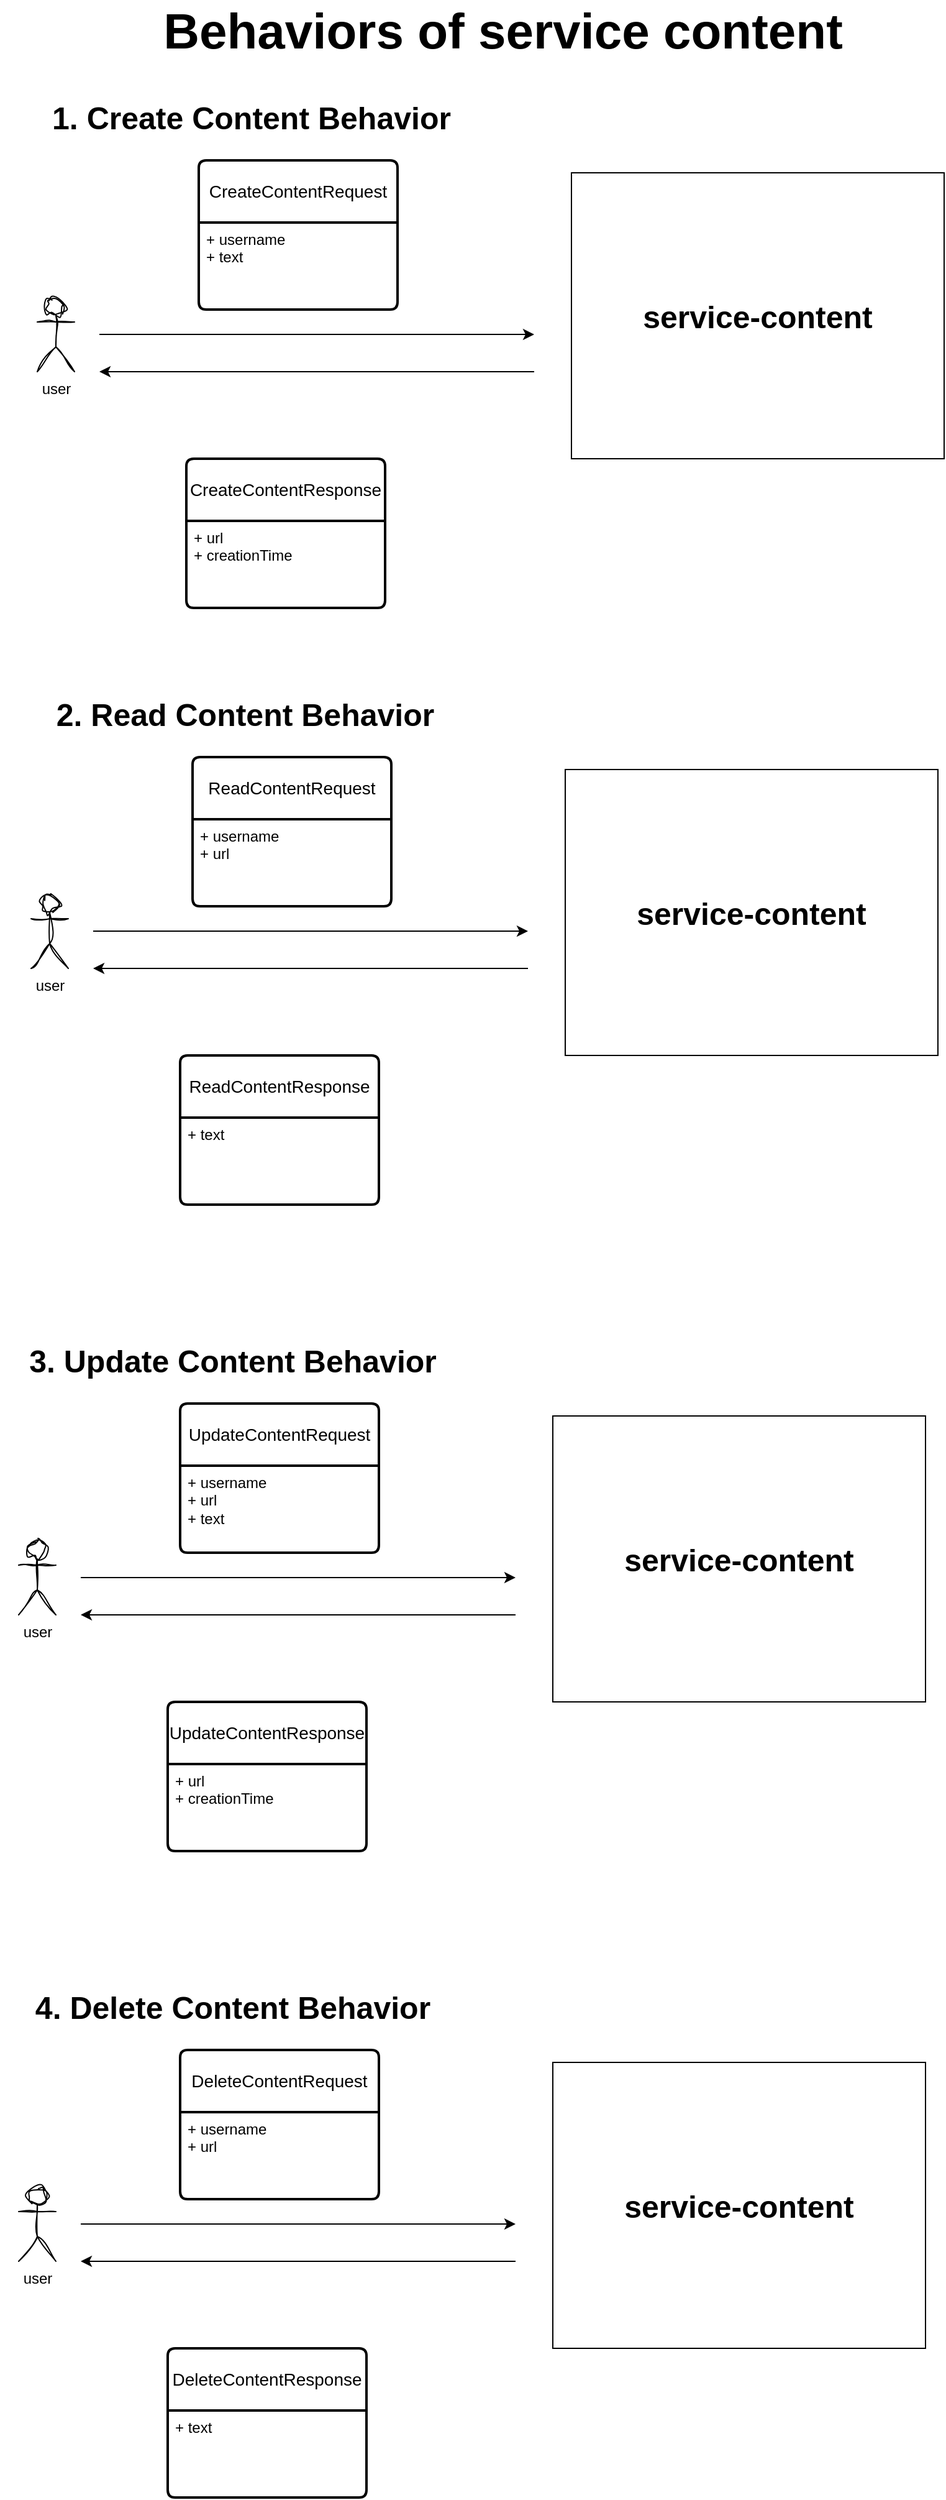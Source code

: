 <mxfile version="26.0.14">
  <diagram name="Page-1" id="1795E4FmXhNEjwSdAtzC">
    <mxGraphModel dx="989" dy="545" grid="1" gridSize="10" guides="1" tooltips="1" connect="1" arrows="1" fold="1" page="1" pageScale="1" pageWidth="850" pageHeight="1100" math="0" shadow="0">
      <root>
        <mxCell id="0" />
        <mxCell id="1" parent="0" />
        <mxCell id="fvmiOmB98l_UNaLvc_Y1-2" value="&lt;font style=&quot;font-size: 40px;&quot;&gt;&lt;b&gt;Behaviors of service content&lt;/b&gt;&lt;/font&gt;" style="text;html=1;align=center;verticalAlign=middle;whiteSpace=wrap;rounded=0;" vertex="1" parent="1">
          <mxGeometry x="110" y="60" width="610" height="30" as="geometry" />
        </mxCell>
        <mxCell id="fvmiOmB98l_UNaLvc_Y1-5" value="user" style="shape=umlActor;verticalLabelPosition=bottom;verticalAlign=top;html=1;outlineConnect=0;sketch=1;curveFitting=1;jiggle=2;" vertex="1" parent="1">
          <mxGeometry x="40" y="290" width="30" height="60" as="geometry" />
        </mxCell>
        <mxCell id="fvmiOmB98l_UNaLvc_Y1-10" value="service-content" style="rounded=0;whiteSpace=wrap;html=1;fontSize=25;fontStyle=1" vertex="1" parent="1">
          <mxGeometry x="470" y="190" width="300" height="230" as="geometry" />
        </mxCell>
        <mxCell id="fvmiOmB98l_UNaLvc_Y1-11" value="CreateContentRequest" style="swimlane;childLayout=stackLayout;horizontal=1;startSize=50;horizontalStack=0;rounded=1;fontSize=14;fontStyle=0;strokeWidth=2;resizeParent=0;resizeLast=1;shadow=0;dashed=0;align=center;arcSize=4;whiteSpace=wrap;html=1;" vertex="1" parent="1">
          <mxGeometry x="170" y="180" width="160" height="120" as="geometry" />
        </mxCell>
        <mxCell id="fvmiOmB98l_UNaLvc_Y1-12" value="&lt;div&gt;+ username&lt;/div&gt;&lt;div&gt;+ text&lt;/div&gt;" style="align=left;strokeColor=none;fillColor=none;spacingLeft=4;fontSize=12;verticalAlign=top;resizable=0;rotatable=0;part=1;html=1;" vertex="1" parent="fvmiOmB98l_UNaLvc_Y1-11">
          <mxGeometry y="50" width="160" height="70" as="geometry" />
        </mxCell>
        <mxCell id="fvmiOmB98l_UNaLvc_Y1-38" value="CreateContentResponse" style="swimlane;childLayout=stackLayout;horizontal=1;startSize=50;horizontalStack=0;rounded=1;fontSize=14;fontStyle=0;strokeWidth=2;resizeParent=0;resizeLast=1;shadow=0;dashed=0;align=center;arcSize=4;whiteSpace=wrap;html=1;" vertex="1" parent="1">
          <mxGeometry x="160" y="420" width="160" height="120" as="geometry" />
        </mxCell>
        <mxCell id="fvmiOmB98l_UNaLvc_Y1-39" value="&lt;div&gt;+ url&lt;/div&gt;&lt;div&gt;+ creationTime&lt;/div&gt;" style="align=left;strokeColor=none;fillColor=none;spacingLeft=4;fontSize=12;verticalAlign=top;resizable=0;rotatable=0;part=1;html=1;" vertex="1" parent="fvmiOmB98l_UNaLvc_Y1-38">
          <mxGeometry y="50" width="160" height="70" as="geometry" />
        </mxCell>
        <mxCell id="fvmiOmB98l_UNaLvc_Y1-40" value="" style="endArrow=classic;html=1;rounded=0;" edge="1" parent="1">
          <mxGeometry width="50" height="50" relative="1" as="geometry">
            <mxPoint x="90" y="320" as="sourcePoint" />
            <mxPoint x="440" y="320" as="targetPoint" />
          </mxGeometry>
        </mxCell>
        <mxCell id="fvmiOmB98l_UNaLvc_Y1-41" value="" style="endArrow=classic;html=1;rounded=0;" edge="1" parent="1">
          <mxGeometry width="50" height="50" relative="1" as="geometry">
            <mxPoint x="440" y="350" as="sourcePoint" />
            <mxPoint x="90" y="350" as="targetPoint" />
          </mxGeometry>
        </mxCell>
        <mxCell id="fvmiOmB98l_UNaLvc_Y1-42" value="&lt;font style=&quot;font-size: 25px;&quot;&gt;&lt;b&gt;1. Create Content Behavior&lt;/b&gt;&lt;/font&gt;" style="text;html=1;align=center;verticalAlign=middle;whiteSpace=wrap;rounded=0;" vertex="1" parent="1">
          <mxGeometry x="25" y="130" width="375" height="30" as="geometry" />
        </mxCell>
        <mxCell id="fvmiOmB98l_UNaLvc_Y1-52" value="user" style="shape=umlActor;verticalLabelPosition=bottom;verticalAlign=top;html=1;outlineConnect=0;sketch=1;curveFitting=1;jiggle=2;" vertex="1" parent="1">
          <mxGeometry x="35" y="770" width="30" height="60" as="geometry" />
        </mxCell>
        <mxCell id="fvmiOmB98l_UNaLvc_Y1-53" value="service-content" style="rounded=0;whiteSpace=wrap;html=1;fontSize=25;fontStyle=1" vertex="1" parent="1">
          <mxGeometry x="465" y="670" width="300" height="230" as="geometry" />
        </mxCell>
        <mxCell id="fvmiOmB98l_UNaLvc_Y1-54" value="ReadContentRequest" style="swimlane;childLayout=stackLayout;horizontal=1;startSize=50;horizontalStack=0;rounded=1;fontSize=14;fontStyle=0;strokeWidth=2;resizeParent=0;resizeLast=1;shadow=0;dashed=0;align=center;arcSize=4;whiteSpace=wrap;html=1;" vertex="1" parent="1">
          <mxGeometry x="165" y="660" width="160" height="120" as="geometry" />
        </mxCell>
        <mxCell id="fvmiOmB98l_UNaLvc_Y1-55" value="&lt;div&gt;+ username&lt;/div&gt;&lt;div&gt;+ url&lt;/div&gt;" style="align=left;strokeColor=none;fillColor=none;spacingLeft=4;fontSize=12;verticalAlign=top;resizable=0;rotatable=0;part=1;html=1;" vertex="1" parent="fvmiOmB98l_UNaLvc_Y1-54">
          <mxGeometry y="50" width="160" height="70" as="geometry" />
        </mxCell>
        <mxCell id="fvmiOmB98l_UNaLvc_Y1-56" value="ReadContentResponse" style="swimlane;childLayout=stackLayout;horizontal=1;startSize=50;horizontalStack=0;rounded=1;fontSize=14;fontStyle=0;strokeWidth=2;resizeParent=0;resizeLast=1;shadow=0;dashed=0;align=center;arcSize=4;whiteSpace=wrap;html=1;" vertex="1" parent="1">
          <mxGeometry x="155" y="900" width="160" height="120" as="geometry" />
        </mxCell>
        <mxCell id="fvmiOmB98l_UNaLvc_Y1-57" value="+ text" style="align=left;strokeColor=none;fillColor=none;spacingLeft=4;fontSize=12;verticalAlign=top;resizable=0;rotatable=0;part=1;html=1;" vertex="1" parent="fvmiOmB98l_UNaLvc_Y1-56">
          <mxGeometry y="50" width="160" height="70" as="geometry" />
        </mxCell>
        <mxCell id="fvmiOmB98l_UNaLvc_Y1-58" value="" style="endArrow=classic;html=1;rounded=0;" edge="1" parent="1">
          <mxGeometry width="50" height="50" relative="1" as="geometry">
            <mxPoint x="85" y="800" as="sourcePoint" />
            <mxPoint x="435" y="800" as="targetPoint" />
          </mxGeometry>
        </mxCell>
        <mxCell id="fvmiOmB98l_UNaLvc_Y1-59" value="" style="endArrow=classic;html=1;rounded=0;" edge="1" parent="1">
          <mxGeometry width="50" height="50" relative="1" as="geometry">
            <mxPoint x="435" y="830" as="sourcePoint" />
            <mxPoint x="85" y="830" as="targetPoint" />
          </mxGeometry>
        </mxCell>
        <mxCell id="fvmiOmB98l_UNaLvc_Y1-60" value="&lt;font style=&quot;font-size: 25px;&quot;&gt;&lt;b&gt;2. Read Content Behavior&lt;/b&gt;&lt;/font&gt;" style="text;html=1;align=center;verticalAlign=middle;whiteSpace=wrap;rounded=0;" vertex="1" parent="1">
          <mxGeometry x="20" y="610" width="375" height="30" as="geometry" />
        </mxCell>
        <mxCell id="fvmiOmB98l_UNaLvc_Y1-61" value="user" style="shape=umlActor;verticalLabelPosition=bottom;verticalAlign=top;html=1;outlineConnect=0;sketch=1;curveFitting=1;jiggle=2;" vertex="1" parent="1">
          <mxGeometry x="25" y="1290" width="30" height="60" as="geometry" />
        </mxCell>
        <mxCell id="fvmiOmB98l_UNaLvc_Y1-62" value="service-content" style="rounded=0;whiteSpace=wrap;html=1;fontSize=25;fontStyle=1" vertex="1" parent="1">
          <mxGeometry x="455" y="1190" width="300" height="230" as="geometry" />
        </mxCell>
        <mxCell id="fvmiOmB98l_UNaLvc_Y1-63" value="UpdateContentRequest" style="swimlane;childLayout=stackLayout;horizontal=1;startSize=50;horizontalStack=0;rounded=1;fontSize=14;fontStyle=0;strokeWidth=2;resizeParent=0;resizeLast=1;shadow=0;dashed=0;align=center;arcSize=4;whiteSpace=wrap;html=1;" vertex="1" parent="1">
          <mxGeometry x="155" y="1180" width="160" height="120" as="geometry" />
        </mxCell>
        <mxCell id="fvmiOmB98l_UNaLvc_Y1-64" value="&lt;div&gt;+ username&lt;/div&gt;&lt;div&gt;+ url&lt;/div&gt;&lt;div&gt;+ text&lt;/div&gt;" style="align=left;strokeColor=none;fillColor=none;spacingLeft=4;fontSize=12;verticalAlign=top;resizable=0;rotatable=0;part=1;html=1;" vertex="1" parent="fvmiOmB98l_UNaLvc_Y1-63">
          <mxGeometry y="50" width="160" height="70" as="geometry" />
        </mxCell>
        <mxCell id="fvmiOmB98l_UNaLvc_Y1-65" value="UpdateContentResponse" style="swimlane;childLayout=stackLayout;horizontal=1;startSize=50;horizontalStack=0;rounded=1;fontSize=14;fontStyle=0;strokeWidth=2;resizeParent=0;resizeLast=1;shadow=0;dashed=0;align=center;arcSize=4;whiteSpace=wrap;html=1;" vertex="1" parent="1">
          <mxGeometry x="145" y="1420" width="160" height="120" as="geometry" />
        </mxCell>
        <mxCell id="fvmiOmB98l_UNaLvc_Y1-66" value="&lt;div&gt;+ url&lt;/div&gt;&lt;div&gt;+ creationTime&lt;/div&gt;" style="align=left;strokeColor=none;fillColor=none;spacingLeft=4;fontSize=12;verticalAlign=top;resizable=0;rotatable=0;part=1;html=1;" vertex="1" parent="fvmiOmB98l_UNaLvc_Y1-65">
          <mxGeometry y="50" width="160" height="70" as="geometry" />
        </mxCell>
        <mxCell id="fvmiOmB98l_UNaLvc_Y1-67" value="" style="endArrow=classic;html=1;rounded=0;" edge="1" parent="1">
          <mxGeometry width="50" height="50" relative="1" as="geometry">
            <mxPoint x="75" y="1320" as="sourcePoint" />
            <mxPoint x="425" y="1320" as="targetPoint" />
          </mxGeometry>
        </mxCell>
        <mxCell id="fvmiOmB98l_UNaLvc_Y1-68" value="" style="endArrow=classic;html=1;rounded=0;" edge="1" parent="1">
          <mxGeometry width="50" height="50" relative="1" as="geometry">
            <mxPoint x="425" y="1350" as="sourcePoint" />
            <mxPoint x="75" y="1350" as="targetPoint" />
          </mxGeometry>
        </mxCell>
        <mxCell id="fvmiOmB98l_UNaLvc_Y1-69" value="&lt;font style=&quot;font-size: 25px;&quot;&gt;&lt;b&gt;3. Update Content Behavior&lt;/b&gt;&lt;/font&gt;" style="text;html=1;align=center;verticalAlign=middle;whiteSpace=wrap;rounded=0;" vertex="1" parent="1">
          <mxGeometry x="10" y="1130" width="375" height="30" as="geometry" />
        </mxCell>
        <mxCell id="fvmiOmB98l_UNaLvc_Y1-70" value="user" style="shape=umlActor;verticalLabelPosition=bottom;verticalAlign=top;html=1;outlineConnect=0;sketch=1;curveFitting=1;jiggle=2;" vertex="1" parent="1">
          <mxGeometry x="25" y="1810" width="30" height="60" as="geometry" />
        </mxCell>
        <mxCell id="fvmiOmB98l_UNaLvc_Y1-71" value="service-content" style="rounded=0;whiteSpace=wrap;html=1;fontSize=25;fontStyle=1" vertex="1" parent="1">
          <mxGeometry x="455" y="1710" width="300" height="230" as="geometry" />
        </mxCell>
        <mxCell id="fvmiOmB98l_UNaLvc_Y1-72" value="DeleteContentRequest" style="swimlane;childLayout=stackLayout;horizontal=1;startSize=50;horizontalStack=0;rounded=1;fontSize=14;fontStyle=0;strokeWidth=2;resizeParent=0;resizeLast=1;shadow=0;dashed=0;align=center;arcSize=4;whiteSpace=wrap;html=1;" vertex="1" parent="1">
          <mxGeometry x="155" y="1700" width="160" height="120" as="geometry" />
        </mxCell>
        <mxCell id="fvmiOmB98l_UNaLvc_Y1-73" value="&lt;div&gt;+ username&lt;/div&gt;&lt;div&gt;+ url&lt;/div&gt;" style="align=left;strokeColor=none;fillColor=none;spacingLeft=4;fontSize=12;verticalAlign=top;resizable=0;rotatable=0;part=1;html=1;" vertex="1" parent="fvmiOmB98l_UNaLvc_Y1-72">
          <mxGeometry y="50" width="160" height="70" as="geometry" />
        </mxCell>
        <mxCell id="fvmiOmB98l_UNaLvc_Y1-74" value="DeleteContentResponse" style="swimlane;childLayout=stackLayout;horizontal=1;startSize=50;horizontalStack=0;rounded=1;fontSize=14;fontStyle=0;strokeWidth=2;resizeParent=0;resizeLast=1;shadow=0;dashed=0;align=center;arcSize=4;whiteSpace=wrap;html=1;" vertex="1" parent="1">
          <mxGeometry x="145" y="1940" width="160" height="120" as="geometry" />
        </mxCell>
        <mxCell id="fvmiOmB98l_UNaLvc_Y1-75" value="+ text" style="align=left;strokeColor=none;fillColor=none;spacingLeft=4;fontSize=12;verticalAlign=top;resizable=0;rotatable=0;part=1;html=1;" vertex="1" parent="fvmiOmB98l_UNaLvc_Y1-74">
          <mxGeometry y="50" width="160" height="70" as="geometry" />
        </mxCell>
        <mxCell id="fvmiOmB98l_UNaLvc_Y1-76" value="" style="endArrow=classic;html=1;rounded=0;" edge="1" parent="1">
          <mxGeometry width="50" height="50" relative="1" as="geometry">
            <mxPoint x="75" y="1840" as="sourcePoint" />
            <mxPoint x="425" y="1840" as="targetPoint" />
          </mxGeometry>
        </mxCell>
        <mxCell id="fvmiOmB98l_UNaLvc_Y1-77" value="" style="endArrow=classic;html=1;rounded=0;" edge="1" parent="1">
          <mxGeometry width="50" height="50" relative="1" as="geometry">
            <mxPoint x="425" y="1870" as="sourcePoint" />
            <mxPoint x="75" y="1870" as="targetPoint" />
          </mxGeometry>
        </mxCell>
        <mxCell id="fvmiOmB98l_UNaLvc_Y1-78" value="&lt;font style=&quot;font-size: 25px;&quot;&gt;&lt;b&gt;4. Delete Content Behavior&lt;/b&gt;&lt;/font&gt;" style="text;html=1;align=center;verticalAlign=middle;whiteSpace=wrap;rounded=0;" vertex="1" parent="1">
          <mxGeometry x="10" y="1650" width="375" height="30" as="geometry" />
        </mxCell>
      </root>
    </mxGraphModel>
  </diagram>
</mxfile>
